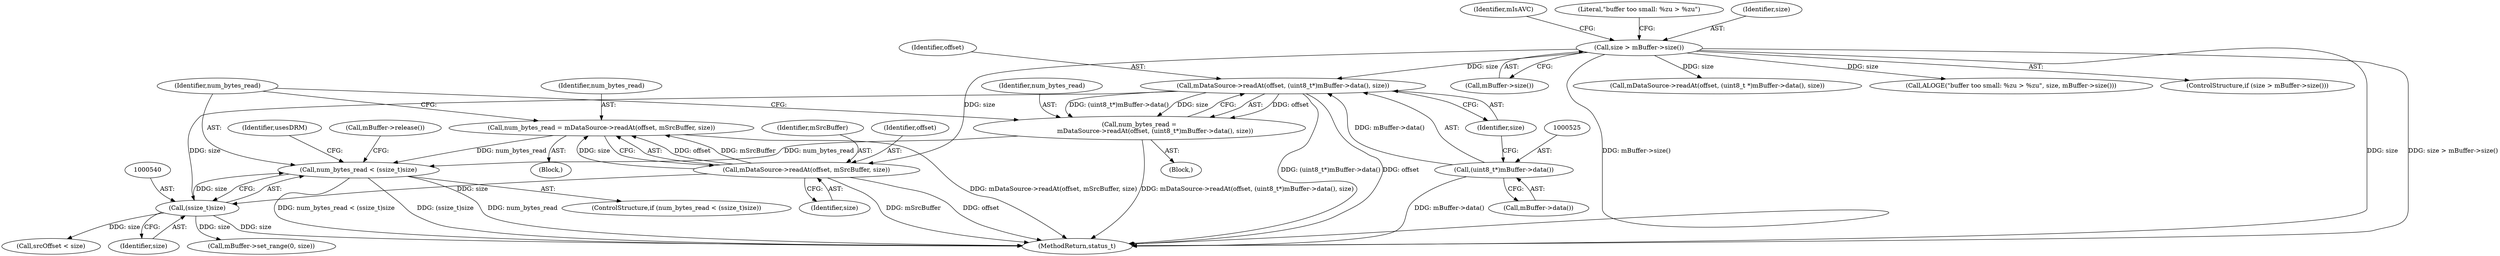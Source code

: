 digraph "0_Android_7a282fb64fef25349e9d341f102d9cea3bf75baf@API" {
"1000537" [label="(Call,num_bytes_read < (ssize_t)size)"];
"1000530" [label="(Call,num_bytes_read = mDataSource->readAt(offset, mSrcBuffer, size))"];
"1000532" [label="(Call,mDataSource->readAt(offset, mSrcBuffer, size))"];
"1000310" [label="(Call,size > mBuffer->size())"];
"1000520" [label="(Call,num_bytes_read =\n                mDataSource->readAt(offset, (uint8_t*)mBuffer->data(), size))"];
"1000522" [label="(Call,mDataSource->readAt(offset, (uint8_t*)mBuffer->data(), size))"];
"1000524" [label="(Call,(uint8_t*)mBuffer->data())"];
"1000539" [label="(Call,(ssize_t)size)"];
"1000550" [label="(Identifier,usesDRM)"];
"1000312" [label="(Call,mBuffer->size())"];
"1000521" [label="(Identifier,num_bytes_read)"];
"1000576" [label="(Call,srcOffset < size)"];
"1000526" [label="(Call,mBuffer->data())"];
"1000335" [label="(Call,mDataSource->readAt(offset, (uint8_t *)mBuffer->data(), size))"];
"1000538" [label="(Identifier,num_bytes_read)"];
"1000524" [label="(Call,(uint8_t*)mBuffer->data())"];
"1000556" [label="(Call,mBuffer->set_range(0, size))"];
"1000535" [label="(Identifier,size)"];
"1000736" [label="(MethodReturn,status_t)"];
"1000523" [label="(Identifier,offset)"];
"1000536" [label="(ControlStructure,if (num_bytes_read < (ssize_t)size))"];
"1000520" [label="(Call,num_bytes_read =\n                mDataSource->readAt(offset, (uint8_t*)mBuffer->data(), size))"];
"1000314" [label="(Call,ALOGE(\"buffer too small: %zu > %zu\", size, mBuffer->size()))"];
"1000539" [label="(Call,(ssize_t)size)"];
"1000324" [label="(Identifier,mIsAVC)"];
"1000527" [label="(Identifier,size)"];
"1000532" [label="(Call,mDataSource->readAt(offset, mSrcBuffer, size))"];
"1000519" [label="(Block,)"];
"1000530" [label="(Call,num_bytes_read = mDataSource->readAt(offset, mSrcBuffer, size))"];
"1000309" [label="(ControlStructure,if (size > mBuffer->size()))"];
"1000315" [label="(Literal,\"buffer too small: %zu > %zu\")"];
"1000543" [label="(Call,mBuffer->release())"];
"1000531" [label="(Identifier,num_bytes_read)"];
"1000534" [label="(Identifier,mSrcBuffer)"];
"1000522" [label="(Call,mDataSource->readAt(offset, (uint8_t*)mBuffer->data(), size))"];
"1000541" [label="(Identifier,size)"];
"1000310" [label="(Call,size > mBuffer->size())"];
"1000529" [label="(Block,)"];
"1000537" [label="(Call,num_bytes_read < (ssize_t)size)"];
"1000533" [label="(Identifier,offset)"];
"1000311" [label="(Identifier,size)"];
"1000537" -> "1000536"  [label="AST: "];
"1000537" -> "1000539"  [label="CFG: "];
"1000538" -> "1000537"  [label="AST: "];
"1000539" -> "1000537"  [label="AST: "];
"1000543" -> "1000537"  [label="CFG: "];
"1000550" -> "1000537"  [label="CFG: "];
"1000537" -> "1000736"  [label="DDG: (ssize_t)size"];
"1000537" -> "1000736"  [label="DDG: num_bytes_read"];
"1000537" -> "1000736"  [label="DDG: num_bytes_read < (ssize_t)size"];
"1000530" -> "1000537"  [label="DDG: num_bytes_read"];
"1000520" -> "1000537"  [label="DDG: num_bytes_read"];
"1000539" -> "1000537"  [label="DDG: size"];
"1000530" -> "1000529"  [label="AST: "];
"1000530" -> "1000532"  [label="CFG: "];
"1000531" -> "1000530"  [label="AST: "];
"1000532" -> "1000530"  [label="AST: "];
"1000538" -> "1000530"  [label="CFG: "];
"1000530" -> "1000736"  [label="DDG: mDataSource->readAt(offset, mSrcBuffer, size)"];
"1000532" -> "1000530"  [label="DDG: offset"];
"1000532" -> "1000530"  [label="DDG: mSrcBuffer"];
"1000532" -> "1000530"  [label="DDG: size"];
"1000532" -> "1000535"  [label="CFG: "];
"1000533" -> "1000532"  [label="AST: "];
"1000534" -> "1000532"  [label="AST: "];
"1000535" -> "1000532"  [label="AST: "];
"1000532" -> "1000736"  [label="DDG: offset"];
"1000532" -> "1000736"  [label="DDG: mSrcBuffer"];
"1000310" -> "1000532"  [label="DDG: size"];
"1000532" -> "1000539"  [label="DDG: size"];
"1000310" -> "1000309"  [label="AST: "];
"1000310" -> "1000312"  [label="CFG: "];
"1000311" -> "1000310"  [label="AST: "];
"1000312" -> "1000310"  [label="AST: "];
"1000315" -> "1000310"  [label="CFG: "];
"1000324" -> "1000310"  [label="CFG: "];
"1000310" -> "1000736"  [label="DDG: size > mBuffer->size()"];
"1000310" -> "1000736"  [label="DDG: mBuffer->size()"];
"1000310" -> "1000736"  [label="DDG: size"];
"1000310" -> "1000314"  [label="DDG: size"];
"1000310" -> "1000335"  [label="DDG: size"];
"1000310" -> "1000522"  [label="DDG: size"];
"1000520" -> "1000519"  [label="AST: "];
"1000520" -> "1000522"  [label="CFG: "];
"1000521" -> "1000520"  [label="AST: "];
"1000522" -> "1000520"  [label="AST: "];
"1000538" -> "1000520"  [label="CFG: "];
"1000520" -> "1000736"  [label="DDG: mDataSource->readAt(offset, (uint8_t*)mBuffer->data(), size)"];
"1000522" -> "1000520"  [label="DDG: offset"];
"1000522" -> "1000520"  [label="DDG: (uint8_t*)mBuffer->data()"];
"1000522" -> "1000520"  [label="DDG: size"];
"1000522" -> "1000527"  [label="CFG: "];
"1000523" -> "1000522"  [label="AST: "];
"1000524" -> "1000522"  [label="AST: "];
"1000527" -> "1000522"  [label="AST: "];
"1000522" -> "1000736"  [label="DDG: (uint8_t*)mBuffer->data()"];
"1000522" -> "1000736"  [label="DDG: offset"];
"1000524" -> "1000522"  [label="DDG: mBuffer->data()"];
"1000522" -> "1000539"  [label="DDG: size"];
"1000524" -> "1000526"  [label="CFG: "];
"1000525" -> "1000524"  [label="AST: "];
"1000526" -> "1000524"  [label="AST: "];
"1000527" -> "1000524"  [label="CFG: "];
"1000524" -> "1000736"  [label="DDG: mBuffer->data()"];
"1000539" -> "1000541"  [label="CFG: "];
"1000540" -> "1000539"  [label="AST: "];
"1000541" -> "1000539"  [label="AST: "];
"1000539" -> "1000736"  [label="DDG: size"];
"1000539" -> "1000556"  [label="DDG: size"];
"1000539" -> "1000576"  [label="DDG: size"];
}
